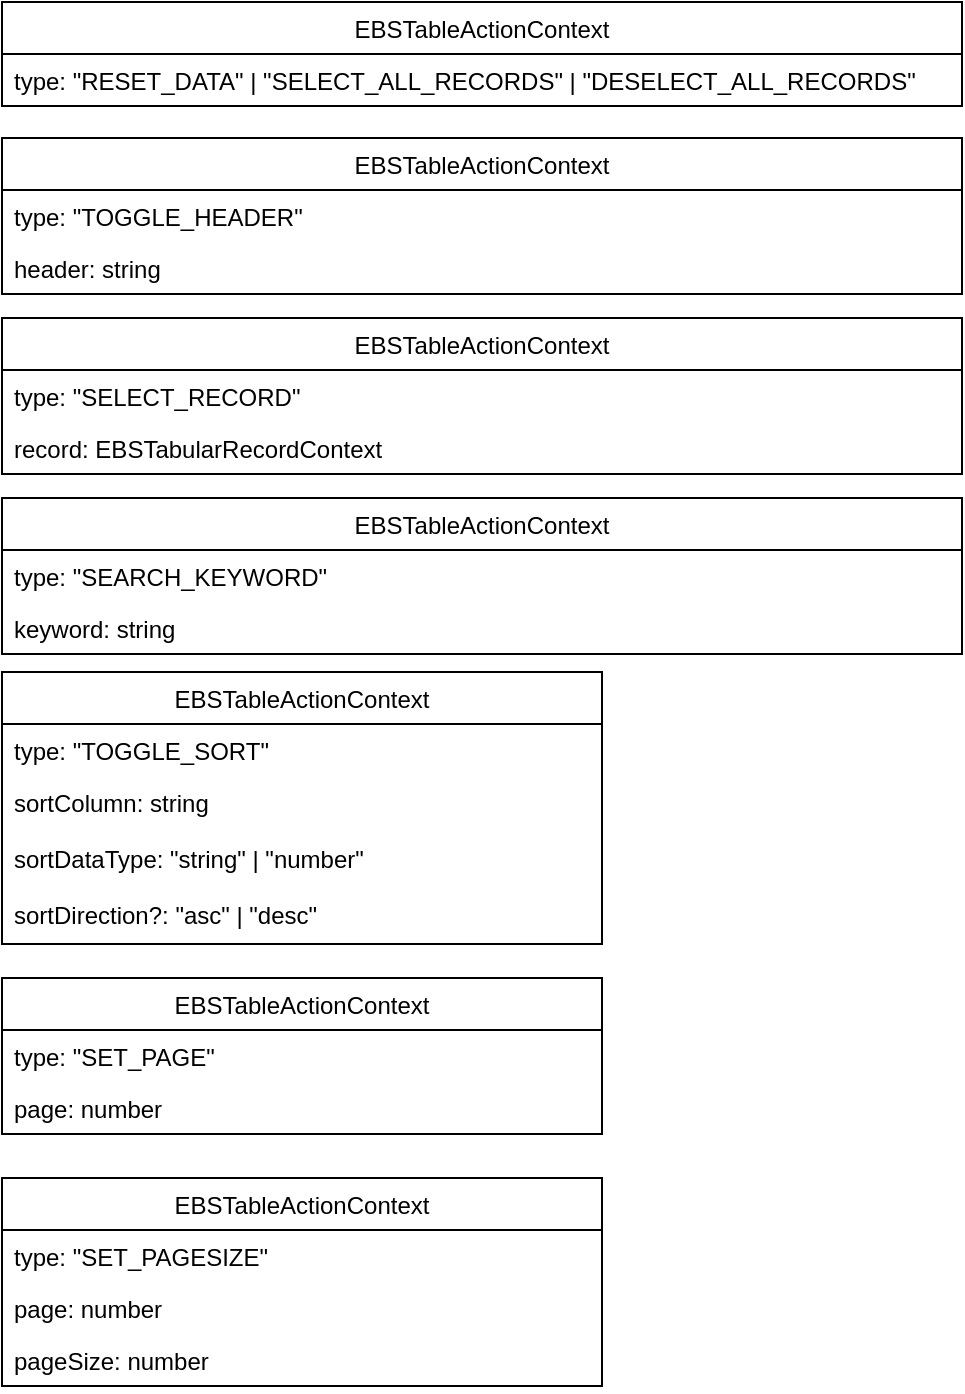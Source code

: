 <mxfile version="14.6.13" type="device"><diagram id="7INQnS_BXV3xWgqJ2Q3j" name="페이지-1"><mxGraphModel dx="1112" dy="-1107" grid="1" gridSize="10" guides="1" tooltips="1" connect="1" arrows="1" fold="1" page="1" pageScale="1" pageWidth="1100" pageHeight="850" math="0" shadow="0"><root><mxCell id="0"/><mxCell id="1" parent="0"/><mxCell id="ZI0XTlY52pY1RQVDVED9-1" value="EBSTableActionContext" style="swimlane;fontStyle=0;childLayout=stackLayout;horizontal=1;startSize=26;fillColor=none;horizontalStack=0;resizeParent=1;resizeParentMax=0;resizeLast=0;collapsible=1;marginBottom=0;" vertex="1" parent="1"><mxGeometry x="150" y="1872" width="480" height="52" as="geometry"/></mxCell><mxCell id="ZI0XTlY52pY1RQVDVED9-2" value="type: &quot;RESET_DATA&quot; | &quot;SELECT_ALL_RECORDS&quot; | &quot;DESELECT_ALL_RECORDS&quot; " style="text;strokeColor=none;fillColor=none;align=left;verticalAlign=top;spacingLeft=4;spacingRight=4;overflow=hidden;rotatable=0;points=[[0,0.5],[1,0.5]];portConstraint=eastwest;" vertex="1" parent="ZI0XTlY52pY1RQVDVED9-1"><mxGeometry y="26" width="480" height="26" as="geometry"/></mxCell><mxCell id="ZI0XTlY52pY1RQVDVED9-3" value="EBSTableActionContext" style="swimlane;fontStyle=0;childLayout=stackLayout;horizontal=1;startSize=26;fillColor=none;horizontalStack=0;resizeParent=1;resizeParentMax=0;resizeLast=0;collapsible=1;marginBottom=0;" vertex="1" parent="1"><mxGeometry x="150" y="1940" width="480" height="78" as="geometry"/></mxCell><mxCell id="ZI0XTlY52pY1RQVDVED9-4" value="type: &quot;TOGGLE_HEADER&quot;" style="text;strokeColor=none;fillColor=none;align=left;verticalAlign=top;spacingLeft=4;spacingRight=4;overflow=hidden;rotatable=0;points=[[0,0.5],[1,0.5]];portConstraint=eastwest;" vertex="1" parent="ZI0XTlY52pY1RQVDVED9-3"><mxGeometry y="26" width="480" height="26" as="geometry"/></mxCell><mxCell id="ZI0XTlY52pY1RQVDVED9-5" value="header: string" style="text;strokeColor=none;fillColor=none;align=left;verticalAlign=top;spacingLeft=4;spacingRight=4;overflow=hidden;rotatable=0;points=[[0,0.5],[1,0.5]];portConstraint=eastwest;" vertex="1" parent="ZI0XTlY52pY1RQVDVED9-3"><mxGeometry y="52" width="480" height="26" as="geometry"/></mxCell><mxCell id="ZI0XTlY52pY1RQVDVED9-6" value="EBSTableActionContext" style="swimlane;fontStyle=0;childLayout=stackLayout;horizontal=1;startSize=26;fillColor=none;horizontalStack=0;resizeParent=1;resizeParentMax=0;resizeLast=0;collapsible=1;marginBottom=0;" vertex="1" parent="1"><mxGeometry x="150" y="2030" width="480" height="78" as="geometry"/></mxCell><mxCell id="ZI0XTlY52pY1RQVDVED9-7" value="type: &quot;SELECT_RECORD&quot;" style="text;strokeColor=none;fillColor=none;align=left;verticalAlign=top;spacingLeft=4;spacingRight=4;overflow=hidden;rotatable=0;points=[[0,0.5],[1,0.5]];portConstraint=eastwest;" vertex="1" parent="ZI0XTlY52pY1RQVDVED9-6"><mxGeometry y="26" width="480" height="26" as="geometry"/></mxCell><mxCell id="ZI0XTlY52pY1RQVDVED9-8" value="record: EBSTabularRecordContext" style="text;strokeColor=none;fillColor=none;align=left;verticalAlign=top;spacingLeft=4;spacingRight=4;overflow=hidden;rotatable=0;points=[[0,0.5],[1,0.5]];portConstraint=eastwest;" vertex="1" parent="ZI0XTlY52pY1RQVDVED9-6"><mxGeometry y="52" width="480" height="26" as="geometry"/></mxCell><mxCell id="ZI0XTlY52pY1RQVDVED9-9" value="EBSTableActionContext" style="swimlane;fontStyle=0;childLayout=stackLayout;horizontal=1;startSize=26;fillColor=none;horizontalStack=0;resizeParent=1;resizeParentMax=0;resizeLast=0;collapsible=1;marginBottom=0;" vertex="1" parent="1"><mxGeometry x="150" y="2120" width="480" height="78" as="geometry"/></mxCell><mxCell id="ZI0XTlY52pY1RQVDVED9-10" value="type: &quot;SEARCH_KEYWORD&quot;" style="text;strokeColor=none;fillColor=none;align=left;verticalAlign=top;spacingLeft=4;spacingRight=4;overflow=hidden;rotatable=0;points=[[0,0.5],[1,0.5]];portConstraint=eastwest;" vertex="1" parent="ZI0XTlY52pY1RQVDVED9-9"><mxGeometry y="26" width="480" height="26" as="geometry"/></mxCell><mxCell id="ZI0XTlY52pY1RQVDVED9-11" value="keyword: string" style="text;strokeColor=none;fillColor=none;align=left;verticalAlign=top;spacingLeft=4;spacingRight=4;overflow=hidden;rotatable=0;points=[[0,0.5],[1,0.5]];portConstraint=eastwest;" vertex="1" parent="ZI0XTlY52pY1RQVDVED9-9"><mxGeometry y="52" width="480" height="26" as="geometry"/></mxCell><mxCell id="ZI0XTlY52pY1RQVDVED9-12" value="EBSTableActionContext" style="swimlane;fontStyle=0;childLayout=stackLayout;horizontal=1;startSize=26;fillColor=none;horizontalStack=0;resizeParent=1;resizeParentMax=0;resizeLast=0;collapsible=1;marginBottom=0;" vertex="1" parent="1"><mxGeometry x="150" y="2207" width="300" height="136" as="geometry"/></mxCell><mxCell id="ZI0XTlY52pY1RQVDVED9-13" value="type: &quot;TOGGLE_SORT&quot;" style="text;strokeColor=none;fillColor=none;align=left;verticalAlign=top;spacingLeft=4;spacingRight=4;overflow=hidden;rotatable=0;points=[[0,0.5],[1,0.5]];portConstraint=eastwest;" vertex="1" parent="ZI0XTlY52pY1RQVDVED9-12"><mxGeometry y="26" width="300" height="26" as="geometry"/></mxCell><mxCell id="ZI0XTlY52pY1RQVDVED9-14" value="sortColumn: string" style="text;strokeColor=none;fillColor=none;align=left;verticalAlign=top;spacingLeft=4;spacingRight=4;overflow=hidden;rotatable=0;points=[[0,0.5],[1,0.5]];portConstraint=eastwest;" vertex="1" parent="ZI0XTlY52pY1RQVDVED9-12"><mxGeometry y="52" width="300" height="28" as="geometry"/></mxCell><mxCell id="ZI0XTlY52pY1RQVDVED9-15" value="sortDataType: &quot;string&quot; | &quot;number&quot;" style="text;strokeColor=none;fillColor=none;align=left;verticalAlign=top;spacingLeft=4;spacingRight=4;overflow=hidden;rotatable=0;points=[[0,0.5],[1,0.5]];portConstraint=eastwest;" vertex="1" parent="ZI0XTlY52pY1RQVDVED9-12"><mxGeometry y="80" width="300" height="28" as="geometry"/></mxCell><mxCell id="ZI0XTlY52pY1RQVDVED9-16" value="sortDirection?: &quot;asc&quot; | &quot;desc&quot;" style="text;strokeColor=none;fillColor=none;align=left;verticalAlign=top;spacingLeft=4;spacingRight=4;overflow=hidden;rotatable=0;points=[[0,0.5],[1,0.5]];portConstraint=eastwest;" vertex="1" parent="ZI0XTlY52pY1RQVDVED9-12"><mxGeometry y="108" width="300" height="28" as="geometry"/></mxCell><mxCell id="ZI0XTlY52pY1RQVDVED9-17" value="EBSTableActionContext" style="swimlane;fontStyle=0;childLayout=stackLayout;horizontal=1;startSize=26;fillColor=none;horizontalStack=0;resizeParent=1;resizeParentMax=0;resizeLast=0;collapsible=1;marginBottom=0;" vertex="1" parent="1"><mxGeometry x="150" y="2360" width="300" height="78" as="geometry"/></mxCell><mxCell id="ZI0XTlY52pY1RQVDVED9-18" value="type: &quot;SET_PAGE&quot;" style="text;strokeColor=none;fillColor=none;align=left;verticalAlign=top;spacingLeft=4;spacingRight=4;overflow=hidden;rotatable=0;points=[[0,0.5],[1,0.5]];portConstraint=eastwest;" vertex="1" parent="ZI0XTlY52pY1RQVDVED9-17"><mxGeometry y="26" width="300" height="26" as="geometry"/></mxCell><mxCell id="ZI0XTlY52pY1RQVDVED9-19" value="page: number" style="text;strokeColor=none;fillColor=none;align=left;verticalAlign=top;spacingLeft=4;spacingRight=4;overflow=hidden;rotatable=0;points=[[0,0.5],[1,0.5]];portConstraint=eastwest;" vertex="1" parent="ZI0XTlY52pY1RQVDVED9-17"><mxGeometry y="52" width="300" height="26" as="geometry"/></mxCell><mxCell id="ZI0XTlY52pY1RQVDVED9-20" value="EBSTableActionContext" style="swimlane;fontStyle=0;childLayout=stackLayout;horizontal=1;startSize=26;fillColor=none;horizontalStack=0;resizeParent=1;resizeParentMax=0;resizeLast=0;collapsible=1;marginBottom=0;" vertex="1" parent="1"><mxGeometry x="150" y="2460" width="300" height="104" as="geometry"/></mxCell><mxCell id="ZI0XTlY52pY1RQVDVED9-21" value="type: &quot;SET_PAGESIZE&quot;" style="text;strokeColor=none;fillColor=none;align=left;verticalAlign=top;spacingLeft=4;spacingRight=4;overflow=hidden;rotatable=0;points=[[0,0.5],[1,0.5]];portConstraint=eastwest;" vertex="1" parent="ZI0XTlY52pY1RQVDVED9-20"><mxGeometry y="26" width="300" height="26" as="geometry"/></mxCell><mxCell id="ZI0XTlY52pY1RQVDVED9-22" value="page: number" style="text;strokeColor=none;fillColor=none;align=left;verticalAlign=top;spacingLeft=4;spacingRight=4;overflow=hidden;rotatable=0;points=[[0,0.5],[1,0.5]];portConstraint=eastwest;" vertex="1" parent="ZI0XTlY52pY1RQVDVED9-20"><mxGeometry y="52" width="300" height="26" as="geometry"/></mxCell><mxCell id="ZI0XTlY52pY1RQVDVED9-23" value="pageSize: number" style="text;strokeColor=none;fillColor=none;align=left;verticalAlign=top;spacingLeft=4;spacingRight=4;overflow=hidden;rotatable=0;points=[[0,0.5],[1,0.5]];portConstraint=eastwest;" vertex="1" parent="ZI0XTlY52pY1RQVDVED9-20"><mxGeometry y="78" width="300" height="26" as="geometry"/></mxCell></root></mxGraphModel></diagram></mxfile>